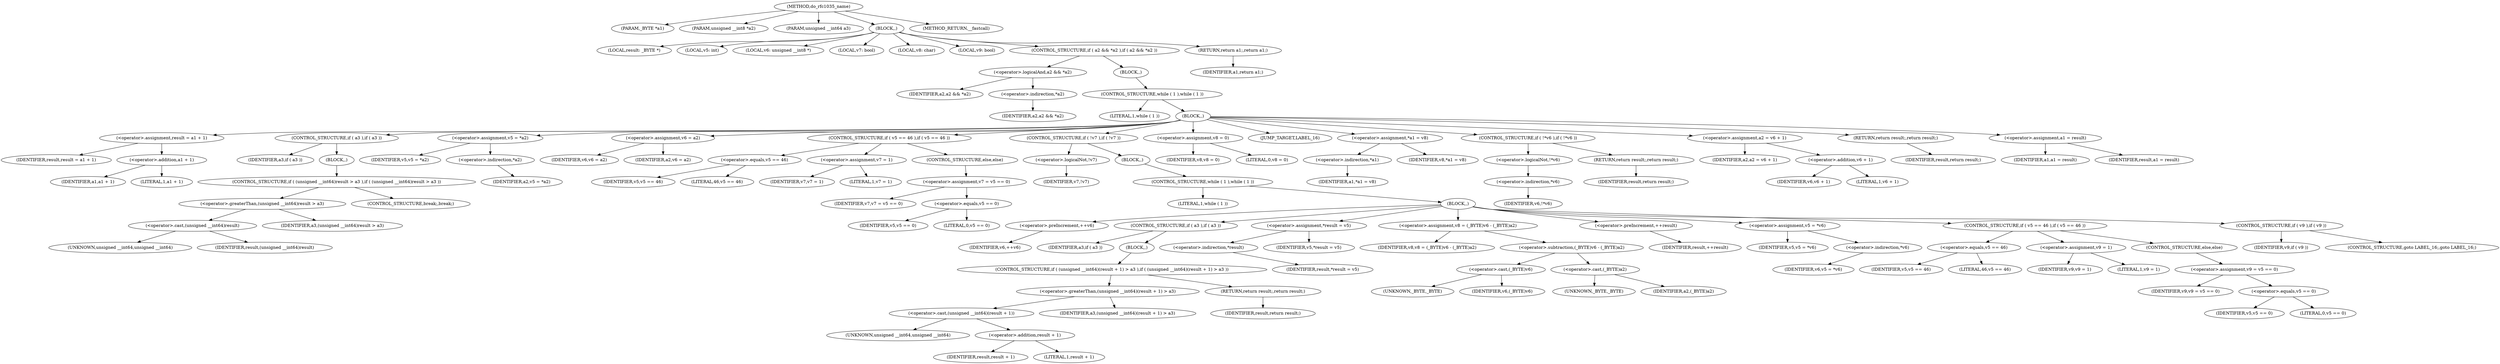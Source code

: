 digraph do_rfc1035_name {  
"1000107" [label = "(METHOD,do_rfc1035_name)" ]
"1000108" [label = "(PARAM,_BYTE *a1)" ]
"1000109" [label = "(PARAM,unsigned __int8 *a2)" ]
"1000110" [label = "(PARAM,unsigned __int64 a3)" ]
"1000111" [label = "(BLOCK,,)" ]
"1000112" [label = "(LOCAL,result: _BYTE *)" ]
"1000113" [label = "(LOCAL,v5: int)" ]
"1000114" [label = "(LOCAL,v6: unsigned __int8 *)" ]
"1000115" [label = "(LOCAL,v7: bool)" ]
"1000116" [label = "(LOCAL,v8: char)" ]
"1000117" [label = "(LOCAL,v9: bool)" ]
"1000118" [label = "(CONTROL_STRUCTURE,if ( a2 && *a2 ),if ( a2 && *a2 ))" ]
"1000119" [label = "(<operator>.logicalAnd,a2 && *a2)" ]
"1000120" [label = "(IDENTIFIER,a2,a2 && *a2)" ]
"1000121" [label = "(<operator>.indirection,*a2)" ]
"1000122" [label = "(IDENTIFIER,a2,a2 && *a2)" ]
"1000123" [label = "(BLOCK,,)" ]
"1000124" [label = "(CONTROL_STRUCTURE,while ( 1 ),while ( 1 ))" ]
"1000125" [label = "(LITERAL,1,while ( 1 ))" ]
"1000126" [label = "(BLOCK,,)" ]
"1000127" [label = "(<operator>.assignment,result = a1 + 1)" ]
"1000128" [label = "(IDENTIFIER,result,result = a1 + 1)" ]
"1000129" [label = "(<operator>.addition,a1 + 1)" ]
"1000130" [label = "(IDENTIFIER,a1,a1 + 1)" ]
"1000131" [label = "(LITERAL,1,a1 + 1)" ]
"1000132" [label = "(CONTROL_STRUCTURE,if ( a3 ),if ( a3 ))" ]
"1000133" [label = "(IDENTIFIER,a3,if ( a3 ))" ]
"1000134" [label = "(BLOCK,,)" ]
"1000135" [label = "(CONTROL_STRUCTURE,if ( (unsigned __int64)result > a3 ),if ( (unsigned __int64)result > a3 ))" ]
"1000136" [label = "(<operator>.greaterThan,(unsigned __int64)result > a3)" ]
"1000137" [label = "(<operator>.cast,(unsigned __int64)result)" ]
"1000138" [label = "(UNKNOWN,unsigned __int64,unsigned __int64)" ]
"1000139" [label = "(IDENTIFIER,result,(unsigned __int64)result)" ]
"1000140" [label = "(IDENTIFIER,a3,(unsigned __int64)result > a3)" ]
"1000141" [label = "(CONTROL_STRUCTURE,break;,break;)" ]
"1000142" [label = "(<operator>.assignment,v5 = *a2)" ]
"1000143" [label = "(IDENTIFIER,v5,v5 = *a2)" ]
"1000144" [label = "(<operator>.indirection,*a2)" ]
"1000145" [label = "(IDENTIFIER,a2,v5 = *a2)" ]
"1000146" [label = "(<operator>.assignment,v6 = a2)" ]
"1000147" [label = "(IDENTIFIER,v6,v6 = a2)" ]
"1000148" [label = "(IDENTIFIER,a2,v6 = a2)" ]
"1000149" [label = "(CONTROL_STRUCTURE,if ( v5 == 46 ),if ( v5 == 46 ))" ]
"1000150" [label = "(<operator>.equals,v5 == 46)" ]
"1000151" [label = "(IDENTIFIER,v5,v5 == 46)" ]
"1000152" [label = "(LITERAL,46,v5 == 46)" ]
"1000153" [label = "(<operator>.assignment,v7 = 1)" ]
"1000154" [label = "(IDENTIFIER,v7,v7 = 1)" ]
"1000155" [label = "(LITERAL,1,v7 = 1)" ]
"1000156" [label = "(CONTROL_STRUCTURE,else,else)" ]
"1000157" [label = "(<operator>.assignment,v7 = v5 == 0)" ]
"1000158" [label = "(IDENTIFIER,v7,v7 = v5 == 0)" ]
"1000159" [label = "(<operator>.equals,v5 == 0)" ]
"1000160" [label = "(IDENTIFIER,v5,v5 == 0)" ]
"1000161" [label = "(LITERAL,0,v5 == 0)" ]
"1000162" [label = "(CONTROL_STRUCTURE,if ( !v7 ),if ( !v7 ))" ]
"1000163" [label = "(<operator>.logicalNot,!v7)" ]
"1000164" [label = "(IDENTIFIER,v7,!v7)" ]
"1000165" [label = "(BLOCK,,)" ]
"1000166" [label = "(CONTROL_STRUCTURE,while ( 1 ),while ( 1 ))" ]
"1000167" [label = "(LITERAL,1,while ( 1 ))" ]
"1000168" [label = "(BLOCK,,)" ]
"1000169" [label = "(<operator>.preIncrement,++v6)" ]
"1000170" [label = "(IDENTIFIER,v6,++v6)" ]
"1000171" [label = "(CONTROL_STRUCTURE,if ( a3 ),if ( a3 ))" ]
"1000172" [label = "(IDENTIFIER,a3,if ( a3 ))" ]
"1000173" [label = "(BLOCK,,)" ]
"1000174" [label = "(CONTROL_STRUCTURE,if ( (unsigned __int64)(result + 1) > a3 ),if ( (unsigned __int64)(result + 1) > a3 ))" ]
"1000175" [label = "(<operator>.greaterThan,(unsigned __int64)(result + 1) > a3)" ]
"1000176" [label = "(<operator>.cast,(unsigned __int64)(result + 1))" ]
"1000177" [label = "(UNKNOWN,unsigned __int64,unsigned __int64)" ]
"1000178" [label = "(<operator>.addition,result + 1)" ]
"1000179" [label = "(IDENTIFIER,result,result + 1)" ]
"1000180" [label = "(LITERAL,1,result + 1)" ]
"1000181" [label = "(IDENTIFIER,a3,(unsigned __int64)(result + 1) > a3)" ]
"1000182" [label = "(RETURN,return result;,return result;)" ]
"1000183" [label = "(IDENTIFIER,result,return result;)" ]
"1000184" [label = "(<operator>.assignment,*result = v5)" ]
"1000185" [label = "(<operator>.indirection,*result)" ]
"1000186" [label = "(IDENTIFIER,result,*result = v5)" ]
"1000187" [label = "(IDENTIFIER,v5,*result = v5)" ]
"1000188" [label = "(<operator>.assignment,v8 = (_BYTE)v6 - (_BYTE)a2)" ]
"1000189" [label = "(IDENTIFIER,v8,v8 = (_BYTE)v6 - (_BYTE)a2)" ]
"1000190" [label = "(<operator>.subtraction,(_BYTE)v6 - (_BYTE)a2)" ]
"1000191" [label = "(<operator>.cast,(_BYTE)v6)" ]
"1000192" [label = "(UNKNOWN,_BYTE,_BYTE)" ]
"1000193" [label = "(IDENTIFIER,v6,(_BYTE)v6)" ]
"1000194" [label = "(<operator>.cast,(_BYTE)a2)" ]
"1000195" [label = "(UNKNOWN,_BYTE,_BYTE)" ]
"1000196" [label = "(IDENTIFIER,a2,(_BYTE)a2)" ]
"1000197" [label = "(<operator>.preIncrement,++result)" ]
"1000198" [label = "(IDENTIFIER,result,++result)" ]
"1000199" [label = "(<operator>.assignment,v5 = *v6)" ]
"1000200" [label = "(IDENTIFIER,v5,v5 = *v6)" ]
"1000201" [label = "(<operator>.indirection,*v6)" ]
"1000202" [label = "(IDENTIFIER,v6,v5 = *v6)" ]
"1000203" [label = "(CONTROL_STRUCTURE,if ( v5 == 46 ),if ( v5 == 46 ))" ]
"1000204" [label = "(<operator>.equals,v5 == 46)" ]
"1000205" [label = "(IDENTIFIER,v5,v5 == 46)" ]
"1000206" [label = "(LITERAL,46,v5 == 46)" ]
"1000207" [label = "(<operator>.assignment,v9 = 1)" ]
"1000208" [label = "(IDENTIFIER,v9,v9 = 1)" ]
"1000209" [label = "(LITERAL,1,v9 = 1)" ]
"1000210" [label = "(CONTROL_STRUCTURE,else,else)" ]
"1000211" [label = "(<operator>.assignment,v9 = v5 == 0)" ]
"1000212" [label = "(IDENTIFIER,v9,v9 = v5 == 0)" ]
"1000213" [label = "(<operator>.equals,v5 == 0)" ]
"1000214" [label = "(IDENTIFIER,v5,v5 == 0)" ]
"1000215" [label = "(LITERAL,0,v5 == 0)" ]
"1000216" [label = "(CONTROL_STRUCTURE,if ( v9 ),if ( v9 ))" ]
"1000217" [label = "(IDENTIFIER,v9,if ( v9 ))" ]
"1000218" [label = "(CONTROL_STRUCTURE,goto LABEL_16;,goto LABEL_16;)" ]
"1000219" [label = "(<operator>.assignment,v8 = 0)" ]
"1000220" [label = "(IDENTIFIER,v8,v8 = 0)" ]
"1000221" [label = "(LITERAL,0,v8 = 0)" ]
"1000222" [label = "(JUMP_TARGET,LABEL_16)" ]
"1000223" [label = "(<operator>.assignment,*a1 = v8)" ]
"1000224" [label = "(<operator>.indirection,*a1)" ]
"1000225" [label = "(IDENTIFIER,a1,*a1 = v8)" ]
"1000226" [label = "(IDENTIFIER,v8,*a1 = v8)" ]
"1000227" [label = "(CONTROL_STRUCTURE,if ( !*v6 ),if ( !*v6 ))" ]
"1000228" [label = "(<operator>.logicalNot,!*v6)" ]
"1000229" [label = "(<operator>.indirection,*v6)" ]
"1000230" [label = "(IDENTIFIER,v6,!*v6)" ]
"1000231" [label = "(RETURN,return result;,return result;)" ]
"1000232" [label = "(IDENTIFIER,result,return result;)" ]
"1000233" [label = "(<operator>.assignment,a2 = v6 + 1)" ]
"1000234" [label = "(IDENTIFIER,a2,a2 = v6 + 1)" ]
"1000235" [label = "(<operator>.addition,v6 + 1)" ]
"1000236" [label = "(IDENTIFIER,v6,v6 + 1)" ]
"1000237" [label = "(LITERAL,1,v6 + 1)" ]
"1000238" [label = "(RETURN,return result;,return result;)" ]
"1000239" [label = "(IDENTIFIER,result,return result;)" ]
"1000240" [label = "(<operator>.assignment,a1 = result)" ]
"1000241" [label = "(IDENTIFIER,a1,a1 = result)" ]
"1000242" [label = "(IDENTIFIER,result,a1 = result)" ]
"1000243" [label = "(RETURN,return a1;,return a1;)" ]
"1000244" [label = "(IDENTIFIER,a1,return a1;)" ]
"1000245" [label = "(METHOD_RETURN,__fastcall)" ]
  "1000107" -> "1000108" 
  "1000107" -> "1000109" 
  "1000107" -> "1000110" 
  "1000107" -> "1000111" 
  "1000107" -> "1000245" 
  "1000111" -> "1000112" 
  "1000111" -> "1000113" 
  "1000111" -> "1000114" 
  "1000111" -> "1000115" 
  "1000111" -> "1000116" 
  "1000111" -> "1000117" 
  "1000111" -> "1000118" 
  "1000111" -> "1000243" 
  "1000118" -> "1000119" 
  "1000118" -> "1000123" 
  "1000119" -> "1000120" 
  "1000119" -> "1000121" 
  "1000121" -> "1000122" 
  "1000123" -> "1000124" 
  "1000124" -> "1000125" 
  "1000124" -> "1000126" 
  "1000126" -> "1000127" 
  "1000126" -> "1000132" 
  "1000126" -> "1000142" 
  "1000126" -> "1000146" 
  "1000126" -> "1000149" 
  "1000126" -> "1000162" 
  "1000126" -> "1000219" 
  "1000126" -> "1000222" 
  "1000126" -> "1000223" 
  "1000126" -> "1000227" 
  "1000126" -> "1000233" 
  "1000126" -> "1000238" 
  "1000126" -> "1000240" 
  "1000127" -> "1000128" 
  "1000127" -> "1000129" 
  "1000129" -> "1000130" 
  "1000129" -> "1000131" 
  "1000132" -> "1000133" 
  "1000132" -> "1000134" 
  "1000134" -> "1000135" 
  "1000135" -> "1000136" 
  "1000135" -> "1000141" 
  "1000136" -> "1000137" 
  "1000136" -> "1000140" 
  "1000137" -> "1000138" 
  "1000137" -> "1000139" 
  "1000142" -> "1000143" 
  "1000142" -> "1000144" 
  "1000144" -> "1000145" 
  "1000146" -> "1000147" 
  "1000146" -> "1000148" 
  "1000149" -> "1000150" 
  "1000149" -> "1000153" 
  "1000149" -> "1000156" 
  "1000150" -> "1000151" 
  "1000150" -> "1000152" 
  "1000153" -> "1000154" 
  "1000153" -> "1000155" 
  "1000156" -> "1000157" 
  "1000157" -> "1000158" 
  "1000157" -> "1000159" 
  "1000159" -> "1000160" 
  "1000159" -> "1000161" 
  "1000162" -> "1000163" 
  "1000162" -> "1000165" 
  "1000163" -> "1000164" 
  "1000165" -> "1000166" 
  "1000166" -> "1000167" 
  "1000166" -> "1000168" 
  "1000168" -> "1000169" 
  "1000168" -> "1000171" 
  "1000168" -> "1000184" 
  "1000168" -> "1000188" 
  "1000168" -> "1000197" 
  "1000168" -> "1000199" 
  "1000168" -> "1000203" 
  "1000168" -> "1000216" 
  "1000169" -> "1000170" 
  "1000171" -> "1000172" 
  "1000171" -> "1000173" 
  "1000173" -> "1000174" 
  "1000174" -> "1000175" 
  "1000174" -> "1000182" 
  "1000175" -> "1000176" 
  "1000175" -> "1000181" 
  "1000176" -> "1000177" 
  "1000176" -> "1000178" 
  "1000178" -> "1000179" 
  "1000178" -> "1000180" 
  "1000182" -> "1000183" 
  "1000184" -> "1000185" 
  "1000184" -> "1000187" 
  "1000185" -> "1000186" 
  "1000188" -> "1000189" 
  "1000188" -> "1000190" 
  "1000190" -> "1000191" 
  "1000190" -> "1000194" 
  "1000191" -> "1000192" 
  "1000191" -> "1000193" 
  "1000194" -> "1000195" 
  "1000194" -> "1000196" 
  "1000197" -> "1000198" 
  "1000199" -> "1000200" 
  "1000199" -> "1000201" 
  "1000201" -> "1000202" 
  "1000203" -> "1000204" 
  "1000203" -> "1000207" 
  "1000203" -> "1000210" 
  "1000204" -> "1000205" 
  "1000204" -> "1000206" 
  "1000207" -> "1000208" 
  "1000207" -> "1000209" 
  "1000210" -> "1000211" 
  "1000211" -> "1000212" 
  "1000211" -> "1000213" 
  "1000213" -> "1000214" 
  "1000213" -> "1000215" 
  "1000216" -> "1000217" 
  "1000216" -> "1000218" 
  "1000219" -> "1000220" 
  "1000219" -> "1000221" 
  "1000223" -> "1000224" 
  "1000223" -> "1000226" 
  "1000224" -> "1000225" 
  "1000227" -> "1000228" 
  "1000227" -> "1000231" 
  "1000228" -> "1000229" 
  "1000229" -> "1000230" 
  "1000231" -> "1000232" 
  "1000233" -> "1000234" 
  "1000233" -> "1000235" 
  "1000235" -> "1000236" 
  "1000235" -> "1000237" 
  "1000238" -> "1000239" 
  "1000240" -> "1000241" 
  "1000240" -> "1000242" 
  "1000243" -> "1000244" 
}
